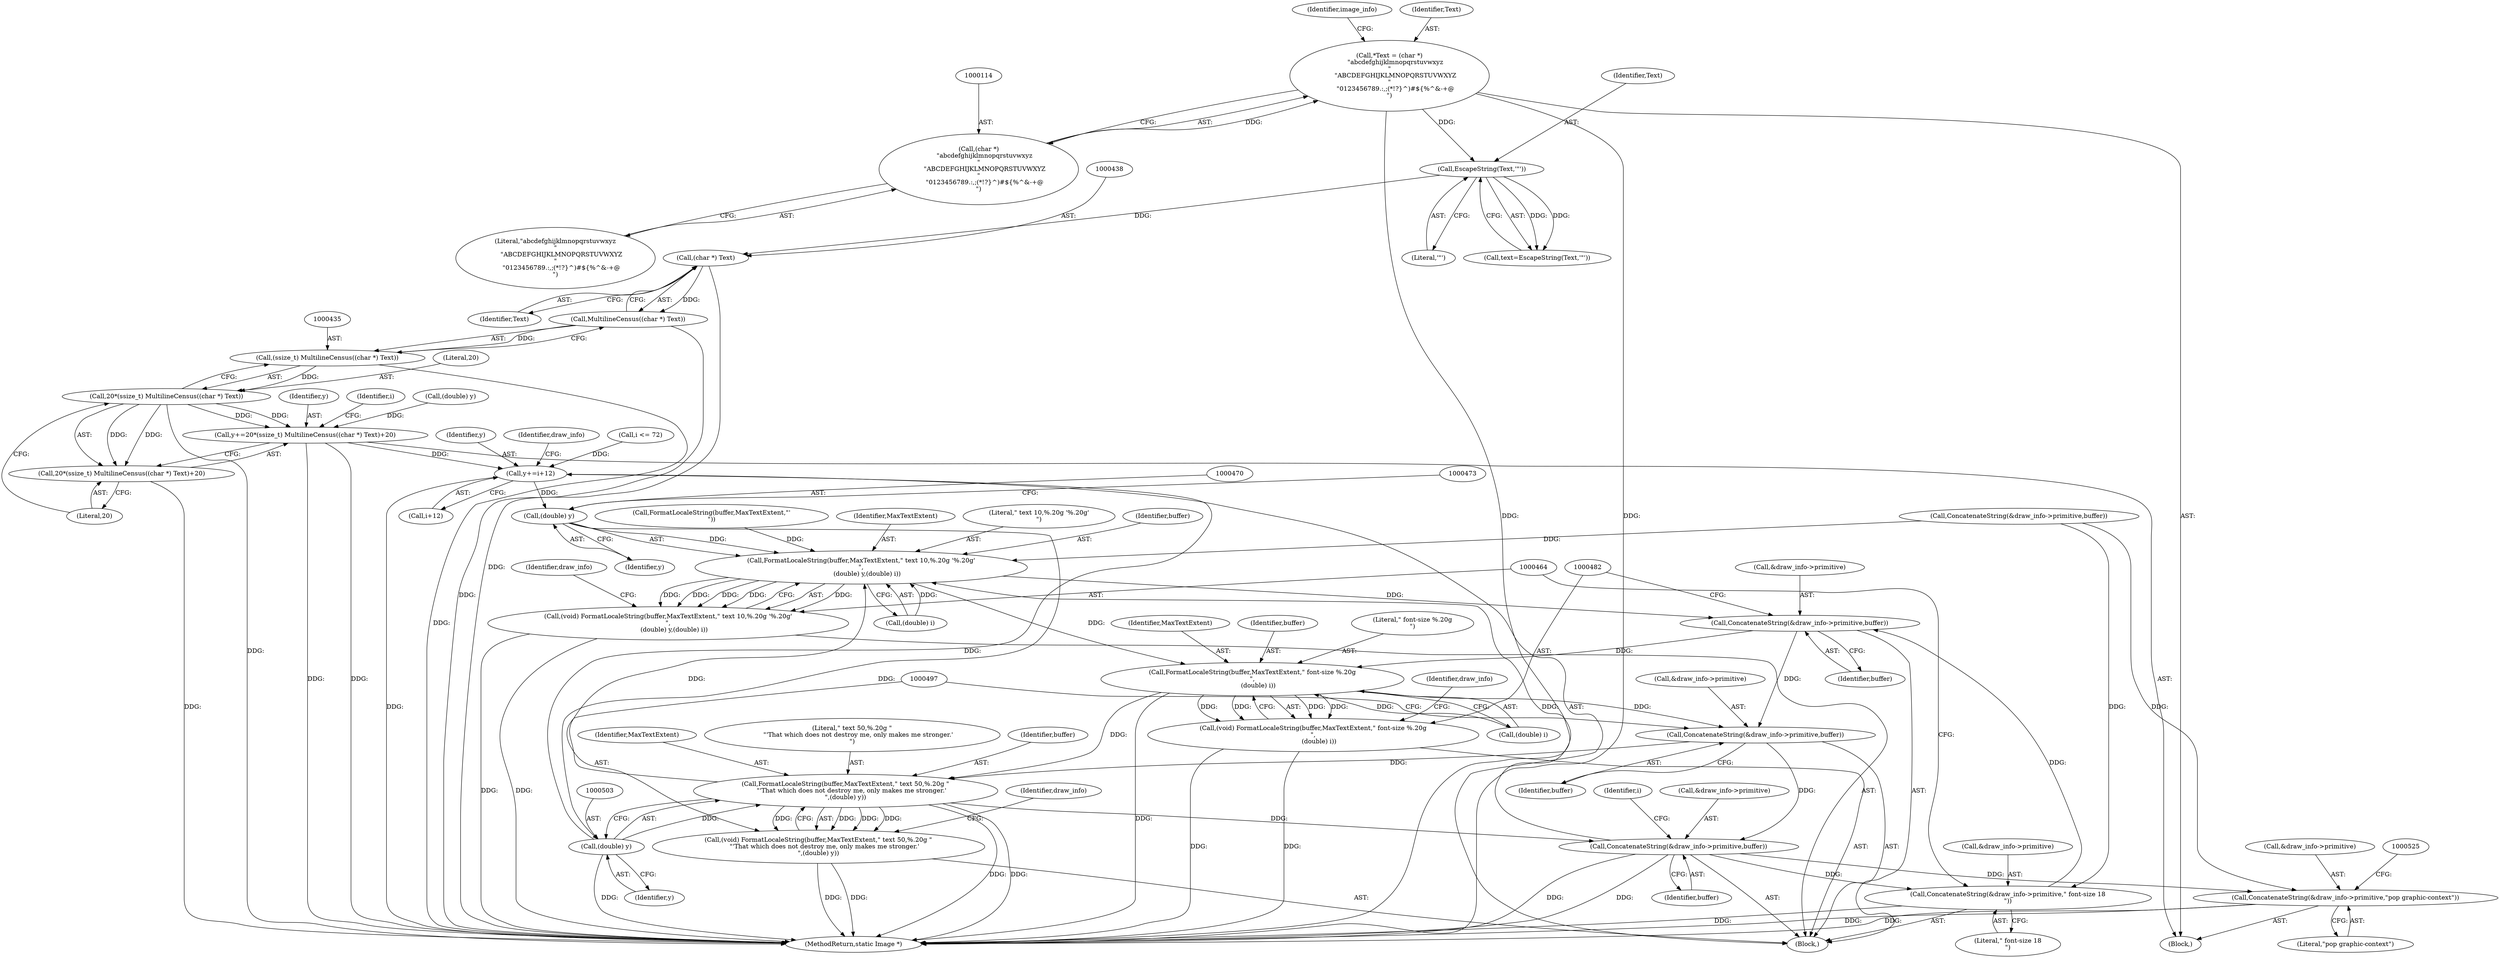 digraph "0_ImageMagick_f6e9d0d9955e85bdd7540b251cd50d598dacc5e6_65@pointer" {
"1000437" [label="(Call,(char *) Text)"];
"1000404" [label="(Call,EscapeString(Text,'\"'))"];
"1000111" [label="(Call,*Text = (char *)\n      \"abcdefghijklmnopqrstuvwxyz\n\"\n      \"ABCDEFGHIJKLMNOPQRSTUVWXYZ\n\"\n      \"0123456789.:,;(*!?}^)#${%^&-+@\n\")"];
"1000113" [label="(Call,(char *)\n      \"abcdefghijklmnopqrstuvwxyz\n\"\n      \"ABCDEFGHIJKLMNOPQRSTUVWXYZ\n\"\n      \"0123456789.:,;(*!?}^)#${%^&-+@\n\")"];
"1000436" [label="(Call,MultilineCensus((char *) Text))"];
"1000434" [label="(Call,(ssize_t) MultilineCensus((char *) Text))"];
"1000432" [label="(Call,20*(ssize_t) MultilineCensus((char *) Text))"];
"1000429" [label="(Call,y+=20*(ssize_t) MultilineCensus((char *) Text)+20)"];
"1000452" [label="(Call,y+=i+12)"];
"1000469" [label="(Call,(double) y)"];
"1000465" [label="(Call,FormatLocaleString(buffer,MaxTextExtent,\" text 10,%.20g '%.20g'\n\",\n      (double) y,(double) i))"];
"1000463" [label="(Call,(void) FormatLocaleString(buffer,MaxTextExtent,\" text 10,%.20g '%.20g'\n\",\n      (double) y,(double) i))"];
"1000475" [label="(Call,ConcatenateString(&draw_info->primitive,buffer))"];
"1000483" [label="(Call,FormatLocaleString(buffer,MaxTextExtent,\" font-size %.20g\n\",\n      (double) i))"];
"1000481" [label="(Call,(void) FormatLocaleString(buffer,MaxTextExtent,\" font-size %.20g\n\",\n      (double) i))"];
"1000490" [label="(Call,ConcatenateString(&draw_info->primitive,buffer))"];
"1000498" [label="(Call,FormatLocaleString(buffer,MaxTextExtent,\" text 50,%.20g \"\n      \"'That which does not destroy me, only makes me stronger.'\n\",(double) y))"];
"1000496" [label="(Call,(void) FormatLocaleString(buffer,MaxTextExtent,\" text 50,%.20g \"\n      \"'That which does not destroy me, only makes me stronger.'\n\",(double) y))"];
"1000505" [label="(Call,ConcatenateString(&draw_info->primitive,buffer))"];
"1000457" [label="(Call,ConcatenateString(&draw_info->primitive,\" font-size 18\n\"))"];
"1000518" [label="(Call,ConcatenateString(&draw_info->primitive,\"pop graphic-context\"))"];
"1000502" [label="(Call,(double) y)"];
"1000431" [label="(Call,20*(ssize_t) MultilineCensus((char *) Text)+20)"];
"1000439" [label="(Identifier,Text)"];
"1000540" [label="(MethodReturn,static Image *)"];
"1000113" [label="(Call,(char *)\n      \"abcdefghijklmnopqrstuvwxyz\n\"\n      \"ABCDEFGHIJKLMNOPQRSTUVWXYZ\n\"\n      \"0123456789.:,;(*!?}^)#${%^&-+@\n\")"];
"1000460" [label="(Identifier,draw_info)"];
"1000469" [label="(Call,(double) y)"];
"1000490" [label="(Call,ConcatenateString(&draw_info->primitive,buffer))"];
"1000491" [label="(Call,&draw_info->primitive)"];
"1000508" [label="(Identifier,draw_info)"];
"1000472" [label="(Call,(double) i)"];
"1000495" [label="(Identifier,buffer)"];
"1000504" [label="(Identifier,y)"];
"1000486" [label="(Literal,\" font-size %.20g\n\")"];
"1000115" [label="(Literal,\"abcdefghijklmnopqrstuvwxyz\n\"\n      \"ABCDEFGHIJKLMNOPQRSTUVWXYZ\n\"\n      \"0123456789.:,;(*!?}^)#${%^&-+@\n\")"];
"1000436" [label="(Call,MultilineCensus((char *) Text))"];
"1000440" [label="(Literal,20)"];
"1000393" [label="(Call,(double) y)"];
"1000487" [label="(Call,(double) i)"];
"1000462" [label="(Literal,\" font-size 18\n\")"];
"1000423" [label="(Call,ConcatenateString(&draw_info->primitive,buffer))"];
"1000419" [label="(Call,FormatLocaleString(buffer,MaxTextExtent,\"'\n\"))"];
"1000510" [label="(Identifier,buffer)"];
"1000445" [label="(Call,i <= 72)"];
"1000498" [label="(Call,FormatLocaleString(buffer,MaxTextExtent,\" text 50,%.20g \"\n      \"'That which does not destroy me, only makes me stronger.'\n\",(double) y))"];
"1000467" [label="(Identifier,MaxTextExtent)"];
"1000434" [label="(Call,(ssize_t) MultilineCensus((char *) Text))"];
"1000485" [label="(Identifier,MaxTextExtent)"];
"1000506" [label="(Call,&draw_info->primitive)"];
"1000519" [label="(Call,&draw_info->primitive)"];
"1000451" [label="(Block,)"];
"1000476" [label="(Call,&draw_info->primitive)"];
"1000457" [label="(Call,ConcatenateString(&draw_info->primitive,\" font-size 18\n\"))"];
"1000127" [label="(Identifier,image_info)"];
"1000480" [label="(Identifier,buffer)"];
"1000502" [label="(Call,(double) y)"];
"1000111" [label="(Call,*Text = (char *)\n      \"abcdefghijklmnopqrstuvwxyz\n\"\n      \"ABCDEFGHIJKLMNOPQRSTUVWXYZ\n\"\n      \"0123456789.:,;(*!?}^)#${%^&-+@\n\")"];
"1000406" [label="(Literal,'\"')"];
"1000478" [label="(Identifier,draw_info)"];
"1000405" [label="(Identifier,Text)"];
"1000481" [label="(Call,(void) FormatLocaleString(buffer,MaxTextExtent,\" font-size %.20g\n\",\n      (double) i))"];
"1000433" [label="(Literal,20)"];
"1000402" [label="(Call,text=EscapeString(Text,'\"'))"];
"1000454" [label="(Call,i+12)"];
"1000465" [label="(Call,FormatLocaleString(buffer,MaxTextExtent,\" text 10,%.20g '%.20g'\n\",\n      (double) y,(double) i))"];
"1000452" [label="(Call,y+=i+12)"];
"1000432" [label="(Call,20*(ssize_t) MultilineCensus((char *) Text))"];
"1000112" [label="(Identifier,Text)"];
"1000463" [label="(Call,(void) FormatLocaleString(buffer,MaxTextExtent,\" text 10,%.20g '%.20g'\n\",\n      (double) y,(double) i))"];
"1000437" [label="(Call,(char *) Text)"];
"1000468" [label="(Literal,\" text 10,%.20g '%.20g'\n\")"];
"1000505" [label="(Call,ConcatenateString(&draw_info->primitive,buffer))"];
"1000500" [label="(Identifier,MaxTextExtent)"];
"1000466" [label="(Identifier,buffer)"];
"1000501" [label="(Literal,\" text 50,%.20g \"\n      \"'That which does not destroy me, only makes me stronger.'\n\")"];
"1000518" [label="(Call,ConcatenateString(&draw_info->primitive,\"pop graphic-context\"))"];
"1000496" [label="(Call,(void) FormatLocaleString(buffer,MaxTextExtent,\" text 50,%.20g \"\n      \"'That which does not destroy me, only makes me stronger.'\n\",(double) y))"];
"1000430" [label="(Identifier,y)"];
"1000453" [label="(Identifier,y)"];
"1000471" [label="(Identifier,y)"];
"1000458" [label="(Call,&draw_info->primitive)"];
"1000475" [label="(Call,ConcatenateString(&draw_info->primitive,buffer))"];
"1000107" [label="(Block,)"];
"1000431" [label="(Call,20*(ssize_t) MultilineCensus((char *) Text)+20)"];
"1000429" [label="(Call,y+=20*(ssize_t) MultilineCensus((char *) Text)+20)"];
"1000484" [label="(Identifier,buffer)"];
"1000513" [label="(Identifier,i)"];
"1000443" [label="(Identifier,i)"];
"1000499" [label="(Identifier,buffer)"];
"1000493" [label="(Identifier,draw_info)"];
"1000523" [label="(Literal,\"pop graphic-context\")"];
"1000483" [label="(Call,FormatLocaleString(buffer,MaxTextExtent,\" font-size %.20g\n\",\n      (double) i))"];
"1000404" [label="(Call,EscapeString(Text,'\"'))"];
"1000437" -> "1000436"  [label="AST: "];
"1000437" -> "1000439"  [label="CFG: "];
"1000438" -> "1000437"  [label="AST: "];
"1000439" -> "1000437"  [label="AST: "];
"1000436" -> "1000437"  [label="CFG: "];
"1000437" -> "1000540"  [label="DDG: "];
"1000437" -> "1000436"  [label="DDG: "];
"1000404" -> "1000437"  [label="DDG: "];
"1000404" -> "1000402"  [label="AST: "];
"1000404" -> "1000406"  [label="CFG: "];
"1000405" -> "1000404"  [label="AST: "];
"1000406" -> "1000404"  [label="AST: "];
"1000402" -> "1000404"  [label="CFG: "];
"1000404" -> "1000402"  [label="DDG: "];
"1000404" -> "1000402"  [label="DDG: "];
"1000111" -> "1000404"  [label="DDG: "];
"1000111" -> "1000107"  [label="AST: "];
"1000111" -> "1000113"  [label="CFG: "];
"1000112" -> "1000111"  [label="AST: "];
"1000113" -> "1000111"  [label="AST: "];
"1000127" -> "1000111"  [label="CFG: "];
"1000111" -> "1000540"  [label="DDG: "];
"1000111" -> "1000540"  [label="DDG: "];
"1000113" -> "1000111"  [label="DDG: "];
"1000113" -> "1000115"  [label="CFG: "];
"1000114" -> "1000113"  [label="AST: "];
"1000115" -> "1000113"  [label="AST: "];
"1000436" -> "1000434"  [label="AST: "];
"1000434" -> "1000436"  [label="CFG: "];
"1000436" -> "1000540"  [label="DDG: "];
"1000436" -> "1000434"  [label="DDG: "];
"1000434" -> "1000432"  [label="AST: "];
"1000435" -> "1000434"  [label="AST: "];
"1000432" -> "1000434"  [label="CFG: "];
"1000434" -> "1000540"  [label="DDG: "];
"1000434" -> "1000432"  [label="DDG: "];
"1000432" -> "1000431"  [label="AST: "];
"1000433" -> "1000432"  [label="AST: "];
"1000440" -> "1000432"  [label="CFG: "];
"1000432" -> "1000540"  [label="DDG: "];
"1000432" -> "1000429"  [label="DDG: "];
"1000432" -> "1000429"  [label="DDG: "];
"1000432" -> "1000431"  [label="DDG: "];
"1000432" -> "1000431"  [label="DDG: "];
"1000429" -> "1000107"  [label="AST: "];
"1000429" -> "1000431"  [label="CFG: "];
"1000430" -> "1000429"  [label="AST: "];
"1000431" -> "1000429"  [label="AST: "];
"1000443" -> "1000429"  [label="CFG: "];
"1000429" -> "1000540"  [label="DDG: "];
"1000429" -> "1000540"  [label="DDG: "];
"1000393" -> "1000429"  [label="DDG: "];
"1000429" -> "1000452"  [label="DDG: "];
"1000452" -> "1000451"  [label="AST: "];
"1000452" -> "1000454"  [label="CFG: "];
"1000453" -> "1000452"  [label="AST: "];
"1000454" -> "1000452"  [label="AST: "];
"1000460" -> "1000452"  [label="CFG: "];
"1000452" -> "1000540"  [label="DDG: "];
"1000445" -> "1000452"  [label="DDG: "];
"1000502" -> "1000452"  [label="DDG: "];
"1000452" -> "1000469"  [label="DDG: "];
"1000469" -> "1000465"  [label="AST: "];
"1000469" -> "1000471"  [label="CFG: "];
"1000470" -> "1000469"  [label="AST: "];
"1000471" -> "1000469"  [label="AST: "];
"1000473" -> "1000469"  [label="CFG: "];
"1000469" -> "1000465"  [label="DDG: "];
"1000469" -> "1000502"  [label="DDG: "];
"1000465" -> "1000463"  [label="AST: "];
"1000465" -> "1000472"  [label="CFG: "];
"1000466" -> "1000465"  [label="AST: "];
"1000467" -> "1000465"  [label="AST: "];
"1000468" -> "1000465"  [label="AST: "];
"1000472" -> "1000465"  [label="AST: "];
"1000463" -> "1000465"  [label="CFG: "];
"1000465" -> "1000463"  [label="DDG: "];
"1000465" -> "1000463"  [label="DDG: "];
"1000465" -> "1000463"  [label="DDG: "];
"1000465" -> "1000463"  [label="DDG: "];
"1000465" -> "1000463"  [label="DDG: "];
"1000423" -> "1000465"  [label="DDG: "];
"1000505" -> "1000465"  [label="DDG: "];
"1000498" -> "1000465"  [label="DDG: "];
"1000419" -> "1000465"  [label="DDG: "];
"1000472" -> "1000465"  [label="DDG: "];
"1000465" -> "1000475"  [label="DDG: "];
"1000465" -> "1000483"  [label="DDG: "];
"1000463" -> "1000451"  [label="AST: "];
"1000464" -> "1000463"  [label="AST: "];
"1000478" -> "1000463"  [label="CFG: "];
"1000463" -> "1000540"  [label="DDG: "];
"1000463" -> "1000540"  [label="DDG: "];
"1000475" -> "1000451"  [label="AST: "];
"1000475" -> "1000480"  [label="CFG: "];
"1000476" -> "1000475"  [label="AST: "];
"1000480" -> "1000475"  [label="AST: "];
"1000482" -> "1000475"  [label="CFG: "];
"1000457" -> "1000475"  [label="DDG: "];
"1000475" -> "1000483"  [label="DDG: "];
"1000475" -> "1000490"  [label="DDG: "];
"1000483" -> "1000481"  [label="AST: "];
"1000483" -> "1000487"  [label="CFG: "];
"1000484" -> "1000483"  [label="AST: "];
"1000485" -> "1000483"  [label="AST: "];
"1000486" -> "1000483"  [label="AST: "];
"1000487" -> "1000483"  [label="AST: "];
"1000481" -> "1000483"  [label="CFG: "];
"1000483" -> "1000540"  [label="DDG: "];
"1000483" -> "1000481"  [label="DDG: "];
"1000483" -> "1000481"  [label="DDG: "];
"1000483" -> "1000481"  [label="DDG: "];
"1000483" -> "1000481"  [label="DDG: "];
"1000487" -> "1000483"  [label="DDG: "];
"1000483" -> "1000490"  [label="DDG: "];
"1000483" -> "1000498"  [label="DDG: "];
"1000481" -> "1000451"  [label="AST: "];
"1000482" -> "1000481"  [label="AST: "];
"1000493" -> "1000481"  [label="CFG: "];
"1000481" -> "1000540"  [label="DDG: "];
"1000481" -> "1000540"  [label="DDG: "];
"1000490" -> "1000451"  [label="AST: "];
"1000490" -> "1000495"  [label="CFG: "];
"1000491" -> "1000490"  [label="AST: "];
"1000495" -> "1000490"  [label="AST: "];
"1000497" -> "1000490"  [label="CFG: "];
"1000490" -> "1000498"  [label="DDG: "];
"1000490" -> "1000505"  [label="DDG: "];
"1000498" -> "1000496"  [label="AST: "];
"1000498" -> "1000502"  [label="CFG: "];
"1000499" -> "1000498"  [label="AST: "];
"1000500" -> "1000498"  [label="AST: "];
"1000501" -> "1000498"  [label="AST: "];
"1000502" -> "1000498"  [label="AST: "];
"1000496" -> "1000498"  [label="CFG: "];
"1000498" -> "1000540"  [label="DDG: "];
"1000498" -> "1000540"  [label="DDG: "];
"1000498" -> "1000496"  [label="DDG: "];
"1000498" -> "1000496"  [label="DDG: "];
"1000498" -> "1000496"  [label="DDG: "];
"1000498" -> "1000496"  [label="DDG: "];
"1000502" -> "1000498"  [label="DDG: "];
"1000498" -> "1000505"  [label="DDG: "];
"1000496" -> "1000451"  [label="AST: "];
"1000497" -> "1000496"  [label="AST: "];
"1000508" -> "1000496"  [label="CFG: "];
"1000496" -> "1000540"  [label="DDG: "];
"1000496" -> "1000540"  [label="DDG: "];
"1000505" -> "1000451"  [label="AST: "];
"1000505" -> "1000510"  [label="CFG: "];
"1000506" -> "1000505"  [label="AST: "];
"1000510" -> "1000505"  [label="AST: "];
"1000513" -> "1000505"  [label="CFG: "];
"1000505" -> "1000540"  [label="DDG: "];
"1000505" -> "1000540"  [label="DDG: "];
"1000505" -> "1000457"  [label="DDG: "];
"1000505" -> "1000518"  [label="DDG: "];
"1000457" -> "1000451"  [label="AST: "];
"1000457" -> "1000462"  [label="CFG: "];
"1000458" -> "1000457"  [label="AST: "];
"1000462" -> "1000457"  [label="AST: "];
"1000464" -> "1000457"  [label="CFG: "];
"1000457" -> "1000540"  [label="DDG: "];
"1000423" -> "1000457"  [label="DDG: "];
"1000518" -> "1000107"  [label="AST: "];
"1000518" -> "1000523"  [label="CFG: "];
"1000519" -> "1000518"  [label="AST: "];
"1000523" -> "1000518"  [label="AST: "];
"1000525" -> "1000518"  [label="CFG: "];
"1000518" -> "1000540"  [label="DDG: "];
"1000518" -> "1000540"  [label="DDG: "];
"1000423" -> "1000518"  [label="DDG: "];
"1000502" -> "1000504"  [label="CFG: "];
"1000503" -> "1000502"  [label="AST: "];
"1000504" -> "1000502"  [label="AST: "];
"1000502" -> "1000540"  [label="DDG: "];
"1000431" -> "1000440"  [label="CFG: "];
"1000440" -> "1000431"  [label="AST: "];
"1000431" -> "1000540"  [label="DDG: "];
}
